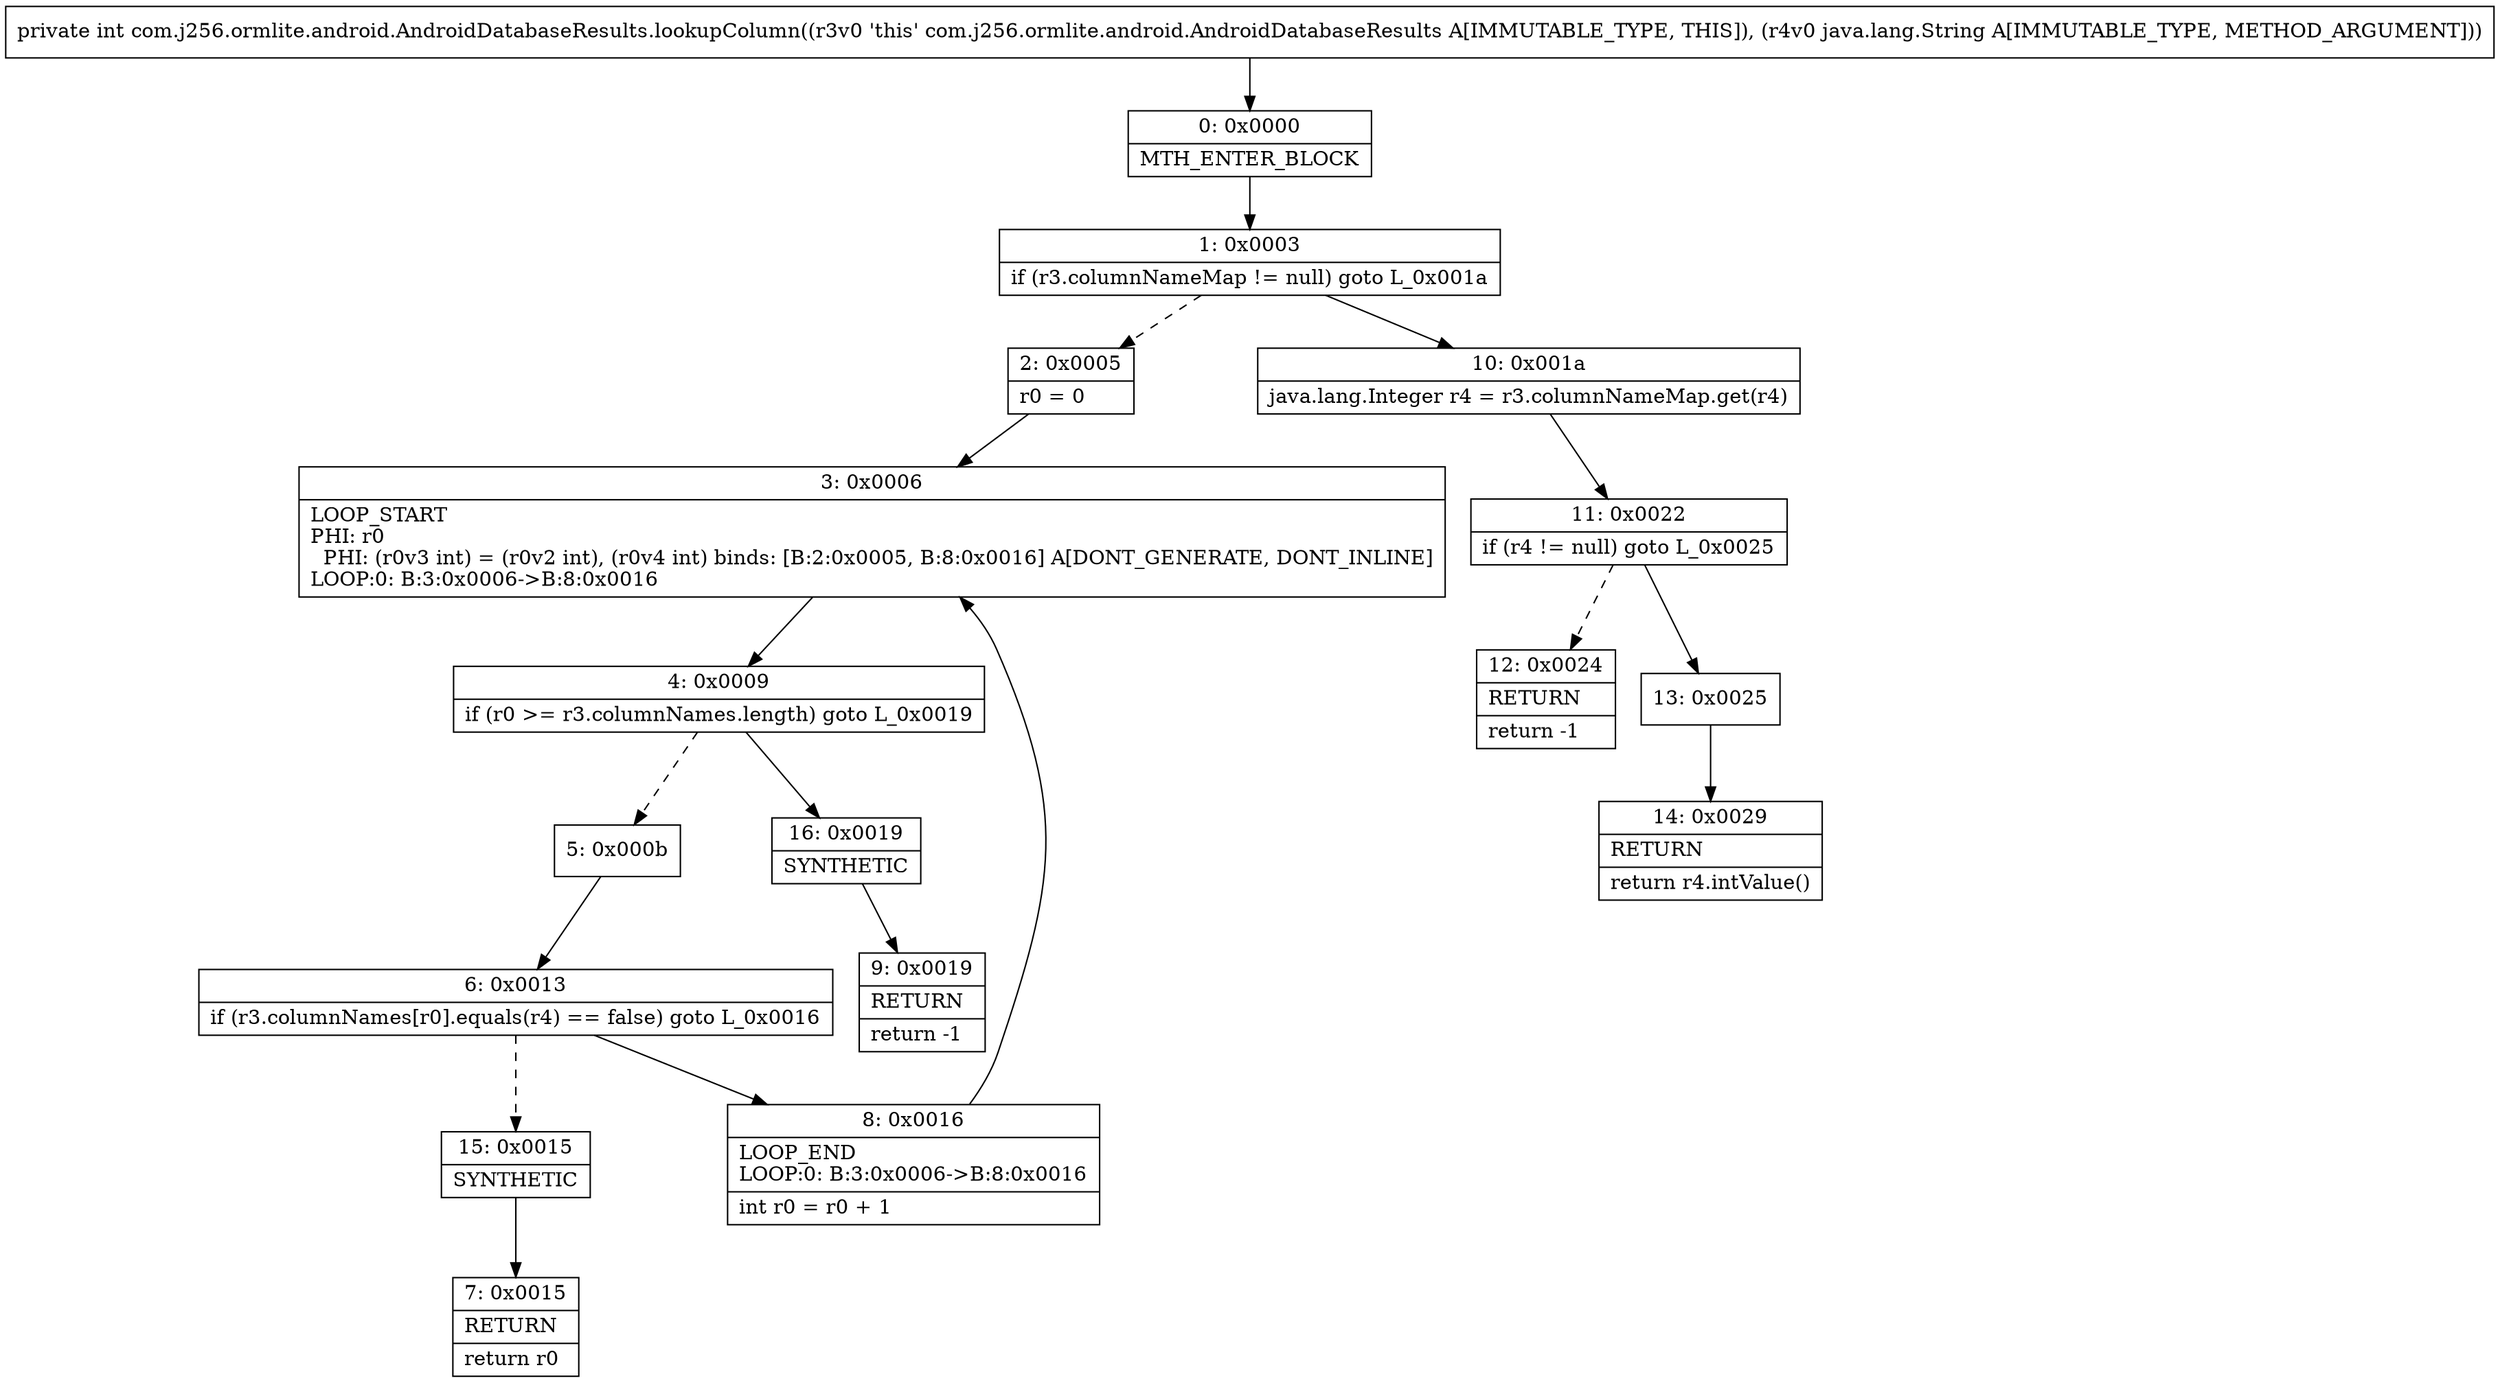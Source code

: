 digraph "CFG forcom.j256.ormlite.android.AndroidDatabaseResults.lookupColumn(Ljava\/lang\/String;)I" {
Node_0 [shape=record,label="{0\:\ 0x0000|MTH_ENTER_BLOCK\l}"];
Node_1 [shape=record,label="{1\:\ 0x0003|if (r3.columnNameMap != null) goto L_0x001a\l}"];
Node_2 [shape=record,label="{2\:\ 0x0005|r0 = 0\l}"];
Node_3 [shape=record,label="{3\:\ 0x0006|LOOP_START\lPHI: r0 \l  PHI: (r0v3 int) = (r0v2 int), (r0v4 int) binds: [B:2:0x0005, B:8:0x0016] A[DONT_GENERATE, DONT_INLINE]\lLOOP:0: B:3:0x0006\-\>B:8:0x0016\l}"];
Node_4 [shape=record,label="{4\:\ 0x0009|if (r0 \>= r3.columnNames.length) goto L_0x0019\l}"];
Node_5 [shape=record,label="{5\:\ 0x000b}"];
Node_6 [shape=record,label="{6\:\ 0x0013|if (r3.columnNames[r0].equals(r4) == false) goto L_0x0016\l}"];
Node_7 [shape=record,label="{7\:\ 0x0015|RETURN\l|return r0\l}"];
Node_8 [shape=record,label="{8\:\ 0x0016|LOOP_END\lLOOP:0: B:3:0x0006\-\>B:8:0x0016\l|int r0 = r0 + 1\l}"];
Node_9 [shape=record,label="{9\:\ 0x0019|RETURN\l|return \-1\l}"];
Node_10 [shape=record,label="{10\:\ 0x001a|java.lang.Integer r4 = r3.columnNameMap.get(r4)\l}"];
Node_11 [shape=record,label="{11\:\ 0x0022|if (r4 != null) goto L_0x0025\l}"];
Node_12 [shape=record,label="{12\:\ 0x0024|RETURN\l|return \-1\l}"];
Node_13 [shape=record,label="{13\:\ 0x0025}"];
Node_14 [shape=record,label="{14\:\ 0x0029|RETURN\l|return r4.intValue()\l}"];
Node_15 [shape=record,label="{15\:\ 0x0015|SYNTHETIC\l}"];
Node_16 [shape=record,label="{16\:\ 0x0019|SYNTHETIC\l}"];
MethodNode[shape=record,label="{private int com.j256.ormlite.android.AndroidDatabaseResults.lookupColumn((r3v0 'this' com.j256.ormlite.android.AndroidDatabaseResults A[IMMUTABLE_TYPE, THIS]), (r4v0 java.lang.String A[IMMUTABLE_TYPE, METHOD_ARGUMENT])) }"];
MethodNode -> Node_0;
Node_0 -> Node_1;
Node_1 -> Node_2[style=dashed];
Node_1 -> Node_10;
Node_2 -> Node_3;
Node_3 -> Node_4;
Node_4 -> Node_5[style=dashed];
Node_4 -> Node_16;
Node_5 -> Node_6;
Node_6 -> Node_8;
Node_6 -> Node_15[style=dashed];
Node_8 -> Node_3;
Node_10 -> Node_11;
Node_11 -> Node_12[style=dashed];
Node_11 -> Node_13;
Node_13 -> Node_14;
Node_15 -> Node_7;
Node_16 -> Node_9;
}

